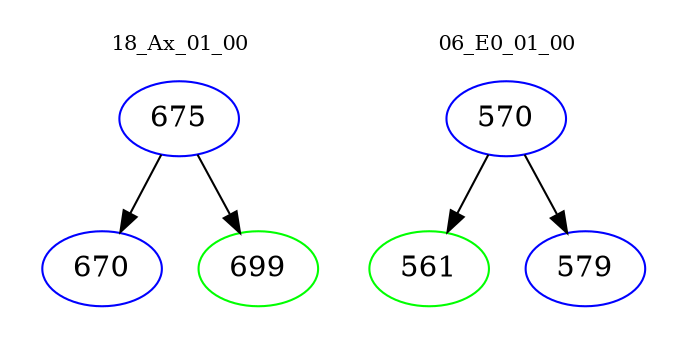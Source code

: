 digraph{
subgraph cluster_0 {
color = white
label = "18_Ax_01_00";
fontsize=10;
T0_675 [label="675", color="blue"]
T0_675 -> T0_670 [color="black"]
T0_670 [label="670", color="blue"]
T0_675 -> T0_699 [color="black"]
T0_699 [label="699", color="green"]
}
subgraph cluster_1 {
color = white
label = "06_E0_01_00";
fontsize=10;
T1_570 [label="570", color="blue"]
T1_570 -> T1_561 [color="black"]
T1_561 [label="561", color="green"]
T1_570 -> T1_579 [color="black"]
T1_579 [label="579", color="blue"]
}
}
